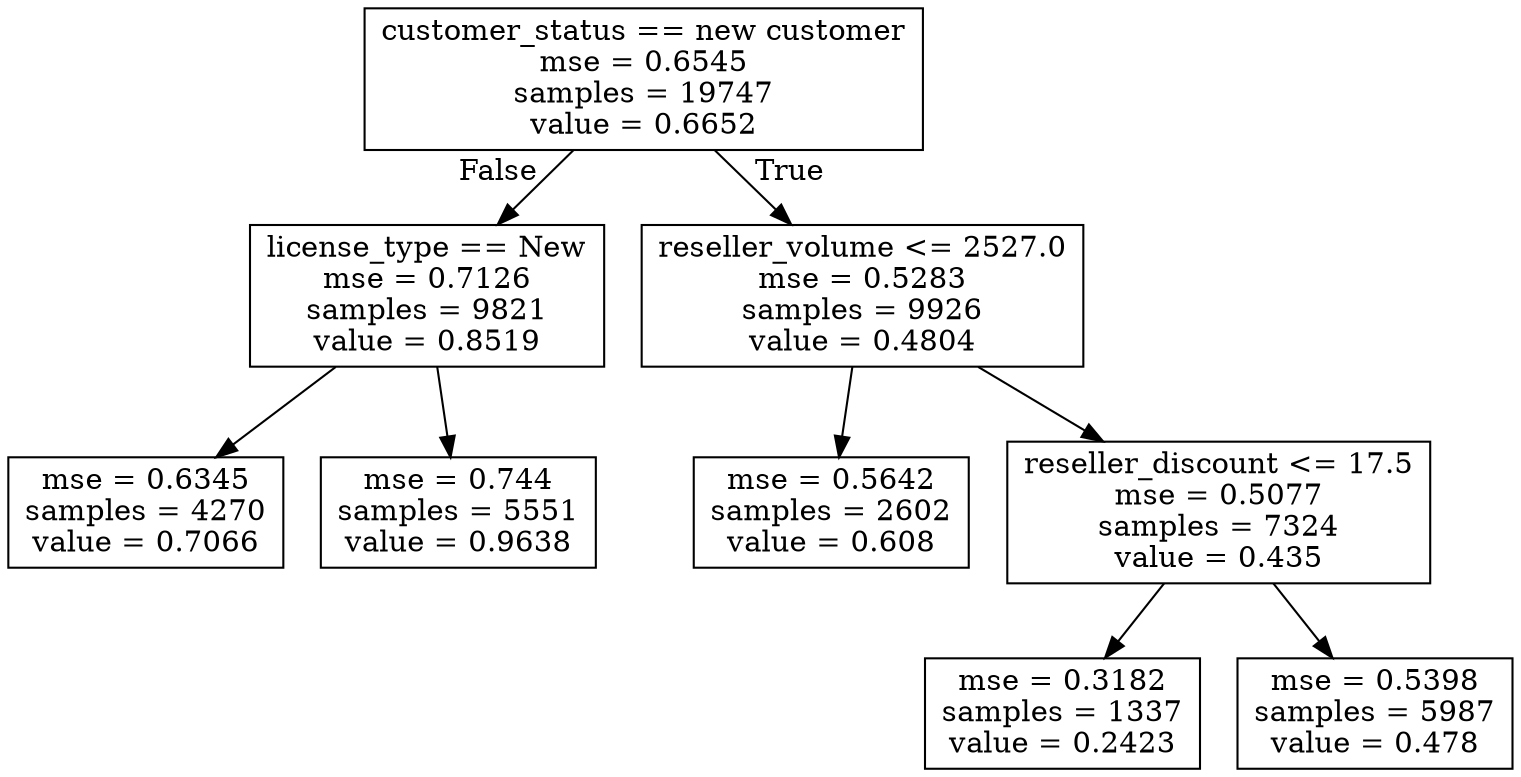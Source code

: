 digraph Tree {
node [shape=box] ;
0 [label="customer_status == new customer\nmse = 0.6545\nsamples = 19747\nvalue = 0.6652"] ;
1 [label="license_type == New\nmse = 0.7126\nsamples = 9821\nvalue = 0.8519"] ;
0 -> 1 [labeldistance=2.5, labelangle=45, headlabel="False"] ;
4 [label="mse = 0.6345\nsamples = 4270\nvalue = 0.7066"] ;
1 -> 4 ;
3 [label="mse = 0.744\nsamples = 5551\nvalue = 0.9638"] ;
1 -> 3 ;
2 [label="reseller_volume <= 2527.0\nmse = 0.5283\nsamples = 9926\nvalue = 0.4804"] ;
0 -> 2 [labeldistance=2.5, labelangle=-45, headlabel="True"] ;
6 [label="mse = 0.5642\nsamples = 2602\nvalue = 0.608"] ;
2 -> 6 ;
8 [label="mse = 0.3182\nsamples = 1337\nvalue = 0.2423"] ;
5 -> 8 ;
7 [label="mse = 0.5398\nsamples = 5987\nvalue = 0.478"] ;
5 -> 7 ;
5 [label="reseller_discount <= 17.5\nmse = 0.5077\nsamples = 7324\nvalue = 0.435"] ;
2 -> 5 ;
}
